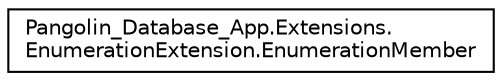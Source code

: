 digraph "Graphical Class Hierarchy"
{
 // LATEX_PDF_SIZE
  edge [fontname="Helvetica",fontsize="10",labelfontname="Helvetica",labelfontsize="10"];
  node [fontname="Helvetica",fontsize="10",shape=record];
  rankdir="LR";
  Node0 [label="Pangolin_Database_App.Extensions.\lEnumerationExtension.EnumerationMember",height=0.2,width=0.4,color="black", fillcolor="white", style="filled",URL="$class_pangolin___database___app_1_1_extensions_1_1_enumeration_extension_1_1_enumeration_member.html",tooltip="Simple class for enumeration member"];
}
